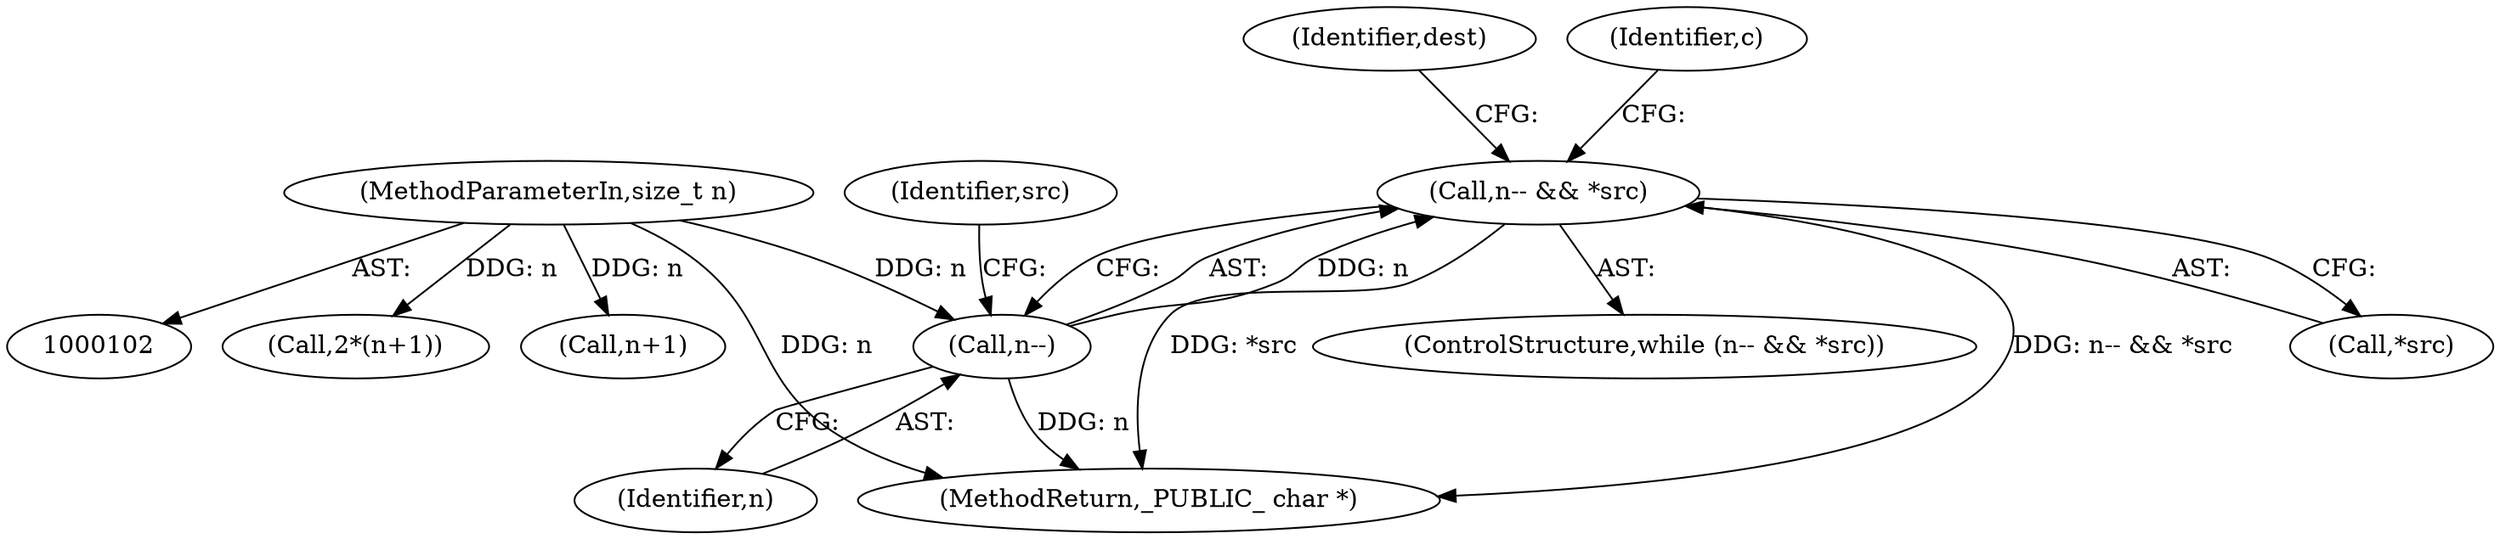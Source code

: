 digraph "0_samba_ba5dbda6d0174a59d221c45cca52ecd232820d48_1@pointer" {
"1000137" [label="(Call,n-- && *src)"];
"1000138" [label="(Call,n--)"];
"1000106" [label="(MethodParameterIn,size_t n)"];
"1000124" [label="(Call,2*(n+1))"];
"1000182" [label="(Identifier,dest)"];
"1000137" [label="(Call,n-- && *src)"];
"1000146" [label="(Identifier,c)"];
"1000140" [label="(Call,*src)"];
"1000106" [label="(MethodParameterIn,size_t n)"];
"1000126" [label="(Call,n+1)"];
"1000139" [label="(Identifier,n)"];
"1000141" [label="(Identifier,src)"];
"1000199" [label="(MethodReturn,_PUBLIC_ char *)"];
"1000138" [label="(Call,n--)"];
"1000136" [label="(ControlStructure,while (n-- && *src))"];
"1000137" -> "1000136"  [label="AST: "];
"1000137" -> "1000138"  [label="CFG: "];
"1000137" -> "1000140"  [label="CFG: "];
"1000138" -> "1000137"  [label="AST: "];
"1000140" -> "1000137"  [label="AST: "];
"1000146" -> "1000137"  [label="CFG: "];
"1000182" -> "1000137"  [label="CFG: "];
"1000137" -> "1000199"  [label="DDG: *src"];
"1000137" -> "1000199"  [label="DDG: n-- && *src"];
"1000138" -> "1000137"  [label="DDG: n"];
"1000138" -> "1000139"  [label="CFG: "];
"1000139" -> "1000138"  [label="AST: "];
"1000141" -> "1000138"  [label="CFG: "];
"1000138" -> "1000199"  [label="DDG: n"];
"1000106" -> "1000138"  [label="DDG: n"];
"1000106" -> "1000102"  [label="AST: "];
"1000106" -> "1000199"  [label="DDG: n"];
"1000106" -> "1000124"  [label="DDG: n"];
"1000106" -> "1000126"  [label="DDG: n"];
}
